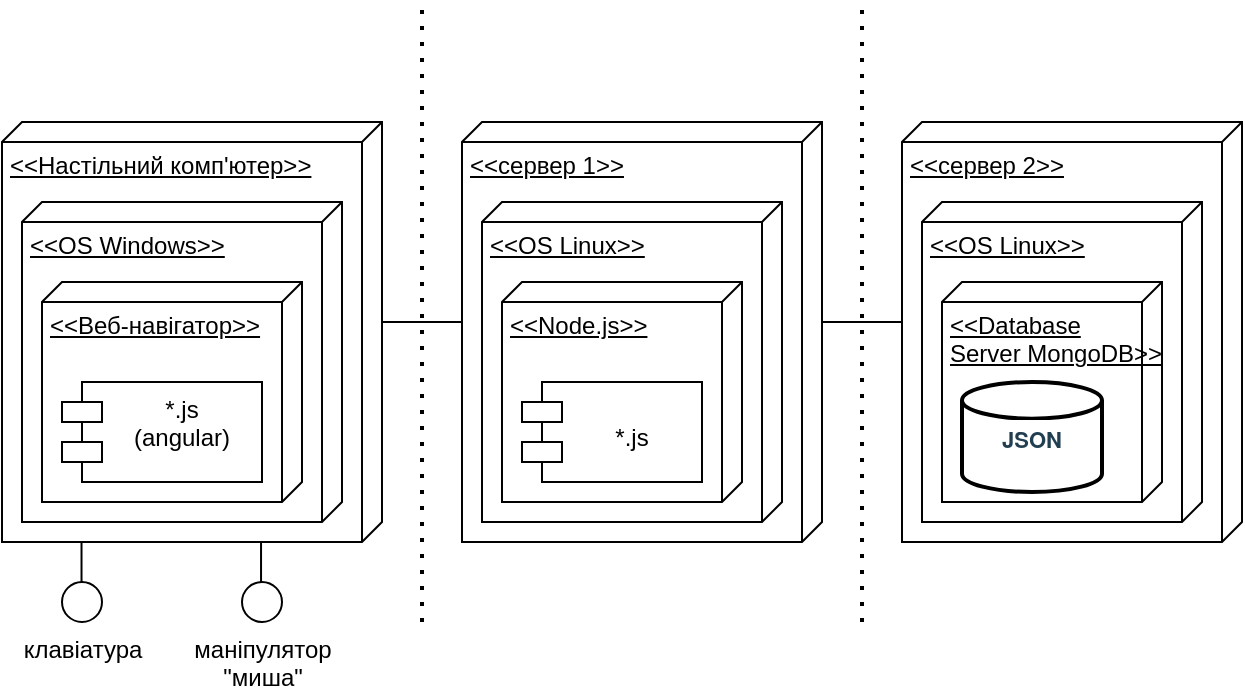 <mxfile version="20.3.6" type="device"><diagram id="2btQNehk-OrLHHsJi033" name="Страница 1"><mxGraphModel dx="1422" dy="817" grid="1" gridSize="10" guides="1" tooltips="1" connect="1" arrows="1" fold="1" page="1" pageScale="1" pageWidth="827" pageHeight="1169" math="0" shadow="0"><root><mxCell id="0"/><mxCell id="1" parent="0"/><mxCell id="ASeGSV3bISbFehof7WLm-1" value="&amp;lt;&amp;lt;Настільний комп'ютер&amp;gt;&amp;gt;" style="verticalAlign=top;align=left;spacingTop=8;spacingLeft=2;spacingRight=12;shape=cube;size=10;direction=south;fontStyle=4;html=1;" parent="1" vertex="1"><mxGeometry x="100" y="140" width="190" height="210" as="geometry"/></mxCell><mxCell id="ASeGSV3bISbFehof7WLm-6" value="&amp;lt;&amp;lt;OS Windows&amp;gt;&amp;gt;" style="verticalAlign=top;align=left;spacingTop=8;spacingLeft=2;spacingRight=12;shape=cube;size=10;direction=south;fontStyle=4;html=1;" parent="1" vertex="1"><mxGeometry x="110" y="180" width="160" height="160" as="geometry"/></mxCell><mxCell id="ASeGSV3bISbFehof7WLm-7" value="&amp;lt;&amp;lt;Веб-навігатор&amp;gt;&amp;gt;" style="verticalAlign=top;align=left;spacingTop=8;spacingLeft=2;spacingRight=12;shape=cube;size=10;direction=south;fontStyle=4;html=1;" parent="1" vertex="1"><mxGeometry x="120" y="220" width="130" height="110" as="geometry"/></mxCell><mxCell id="ASeGSV3bISbFehof7WLm-8" value="&amp;lt;&amp;lt;сервер 1&amp;gt;&amp;gt;" style="verticalAlign=top;align=left;spacingTop=8;spacingLeft=2;spacingRight=12;shape=cube;size=10;direction=south;fontStyle=4;html=1;" parent="1" vertex="1"><mxGeometry x="330" y="140" width="180" height="210" as="geometry"/></mxCell><mxCell id="ASeGSV3bISbFehof7WLm-9" value="*.js&#10;(angular)" style="shape=module;align=left;spacingLeft=20;align=center;verticalAlign=top;" parent="1" vertex="1"><mxGeometry x="130" y="270" width="100" height="50" as="geometry"/></mxCell><mxCell id="ASeGSV3bISbFehof7WLm-10" value="&amp;lt;&amp;lt;OS Linux&amp;gt;&amp;gt;" style="verticalAlign=top;align=left;spacingTop=8;spacingLeft=2;spacingRight=12;shape=cube;size=10;direction=south;fontStyle=4;html=1;" parent="1" vertex="1"><mxGeometry x="340" y="180" width="150" height="160" as="geometry"/></mxCell><mxCell id="ASeGSV3bISbFehof7WLm-12" value="&amp;lt;&amp;lt;Node.js&amp;gt;&amp;gt;" style="verticalAlign=top;align=left;spacingTop=8;spacingLeft=2;spacingRight=12;shape=cube;size=10;direction=south;fontStyle=4;html=1;" parent="1" vertex="1"><mxGeometry x="350" y="220" width="120" height="110" as="geometry"/></mxCell><mxCell id="ASeGSV3bISbFehof7WLm-11" value="&#10;*.js" style="shape=module;align=left;spacingLeft=20;align=center;verticalAlign=top;" parent="1" vertex="1"><mxGeometry x="360" y="270" width="90" height="50" as="geometry"/></mxCell><mxCell id="ASeGSV3bISbFehof7WLm-13" value="&amp;lt;&amp;lt;сервер 2&amp;gt;&amp;gt;" style="verticalAlign=top;align=left;spacingTop=8;spacingLeft=2;spacingRight=12;shape=cube;size=10;direction=south;fontStyle=4;html=1;" parent="1" vertex="1"><mxGeometry x="550" y="140" width="170" height="210" as="geometry"/></mxCell><mxCell id="ASeGSV3bISbFehof7WLm-14" value="&amp;lt;&amp;lt;OS Linux&amp;gt;&amp;gt;" style="verticalAlign=top;align=left;spacingTop=8;spacingLeft=2;spacingRight=12;shape=cube;size=10;direction=south;fontStyle=4;html=1;" parent="1" vertex="1"><mxGeometry x="560" y="180" width="140" height="160" as="geometry"/></mxCell><mxCell id="ASeGSV3bISbFehof7WLm-15" value="&amp;lt;&amp;lt;Database &lt;br&gt;Server MongoDB&amp;gt;&amp;gt;" style="verticalAlign=top;align=left;spacingTop=8;spacingLeft=2;spacingRight=12;shape=cube;size=10;direction=south;fontStyle=4;html=1;" parent="1" vertex="1"><mxGeometry x="570" y="220" width="110" height="110" as="geometry"/></mxCell><mxCell id="ASeGSV3bISbFehof7WLm-17" value="&lt;strong style=&quot;margin: 0px; padding: 0px; color: rgb(34, 63, 81); font-family: &amp;quot;Helvetica Neue&amp;quot;, Helvetica, &amp;quot;Arial sans-serif&amp;quot;; text-align: start; background-color: rgb(255, 255, 255);&quot;&gt;&lt;font style=&quot;font-size: 11px;&quot;&gt;JSON&lt;/font&gt;&lt;/strong&gt;" style="strokeWidth=2;html=1;shape=mxgraph.flowchart.database;whiteSpace=wrap;" parent="1" vertex="1"><mxGeometry x="580" y="270" width="70" height="55" as="geometry"/></mxCell><mxCell id="ASeGSV3bISbFehof7WLm-18" value="" style="endArrow=none;dashed=1;html=1;dashPattern=1 3;strokeWidth=2;rounded=0;" parent="1" edge="1"><mxGeometry width="50" height="50" relative="1" as="geometry"><mxPoint x="310" y="390" as="sourcePoint"/><mxPoint x="310" y="80" as="targetPoint"/></mxGeometry></mxCell><mxCell id="ASeGSV3bISbFehof7WLm-19" value="" style="endArrow=none;dashed=1;html=1;dashPattern=1 3;strokeWidth=2;rounded=0;" parent="1" edge="1"><mxGeometry width="50" height="50" relative="1" as="geometry"><mxPoint x="530.0" y="390" as="sourcePoint"/><mxPoint x="530.0" y="80" as="targetPoint"/></mxGeometry></mxCell><mxCell id="ASeGSV3bISbFehof7WLm-20" value="" style="endArrow=none;html=1;rounded=0;entryX=0;entryY=0;entryDx=100;entryDy=0;entryPerimeter=0;" parent="1" target="ASeGSV3bISbFehof7WLm-1" edge="1"><mxGeometry width="50" height="50" relative="1" as="geometry"><mxPoint x="330" y="240" as="sourcePoint"/><mxPoint x="410" y="220" as="targetPoint"/></mxGeometry></mxCell><mxCell id="ASeGSV3bISbFehof7WLm-21" value="" style="endArrow=none;html=1;rounded=0;entryX=0;entryY=0;entryDx=100;entryDy=0;entryPerimeter=0;" parent="1" edge="1"><mxGeometry width="50" height="50" relative="1" as="geometry"><mxPoint x="550.0" y="240" as="sourcePoint"/><mxPoint x="510.0" y="240" as="targetPoint"/></mxGeometry></mxCell><mxCell id="ASeGSV3bISbFehof7WLm-22" value="" style="endArrow=none;html=1;rounded=0;" parent="1" edge="1"><mxGeometry width="50" height="50" relative="1" as="geometry"><mxPoint x="139.76" y="350" as="sourcePoint"/><mxPoint x="139.76" y="370" as="targetPoint"/></mxGeometry></mxCell><mxCell id="ASeGSV3bISbFehof7WLm-23" value="" style="endArrow=none;html=1;rounded=0;" parent="1" edge="1"><mxGeometry width="50" height="50" relative="1" as="geometry"><mxPoint x="229.52" y="350" as="sourcePoint"/><mxPoint x="229.52" y="370" as="targetPoint"/></mxGeometry></mxCell><mxCell id="ASeGSV3bISbFehof7WLm-24" value="клавіатура" style="verticalLabelPosition=bottom;verticalAlign=top;html=1;shape=mxgraph.flowchart.on-page_reference;" parent="1" vertex="1"><mxGeometry x="130" y="370" width="20" height="20" as="geometry"/></mxCell><mxCell id="ASeGSV3bISbFehof7WLm-25" value="маніпулятор&lt;br&gt;&quot;миша&quot;" style="verticalLabelPosition=bottom;verticalAlign=top;html=1;shape=mxgraph.flowchart.on-page_reference;" parent="1" vertex="1"><mxGeometry x="220" y="370" width="20" height="20" as="geometry"/></mxCell></root></mxGraphModel></diagram></mxfile>
